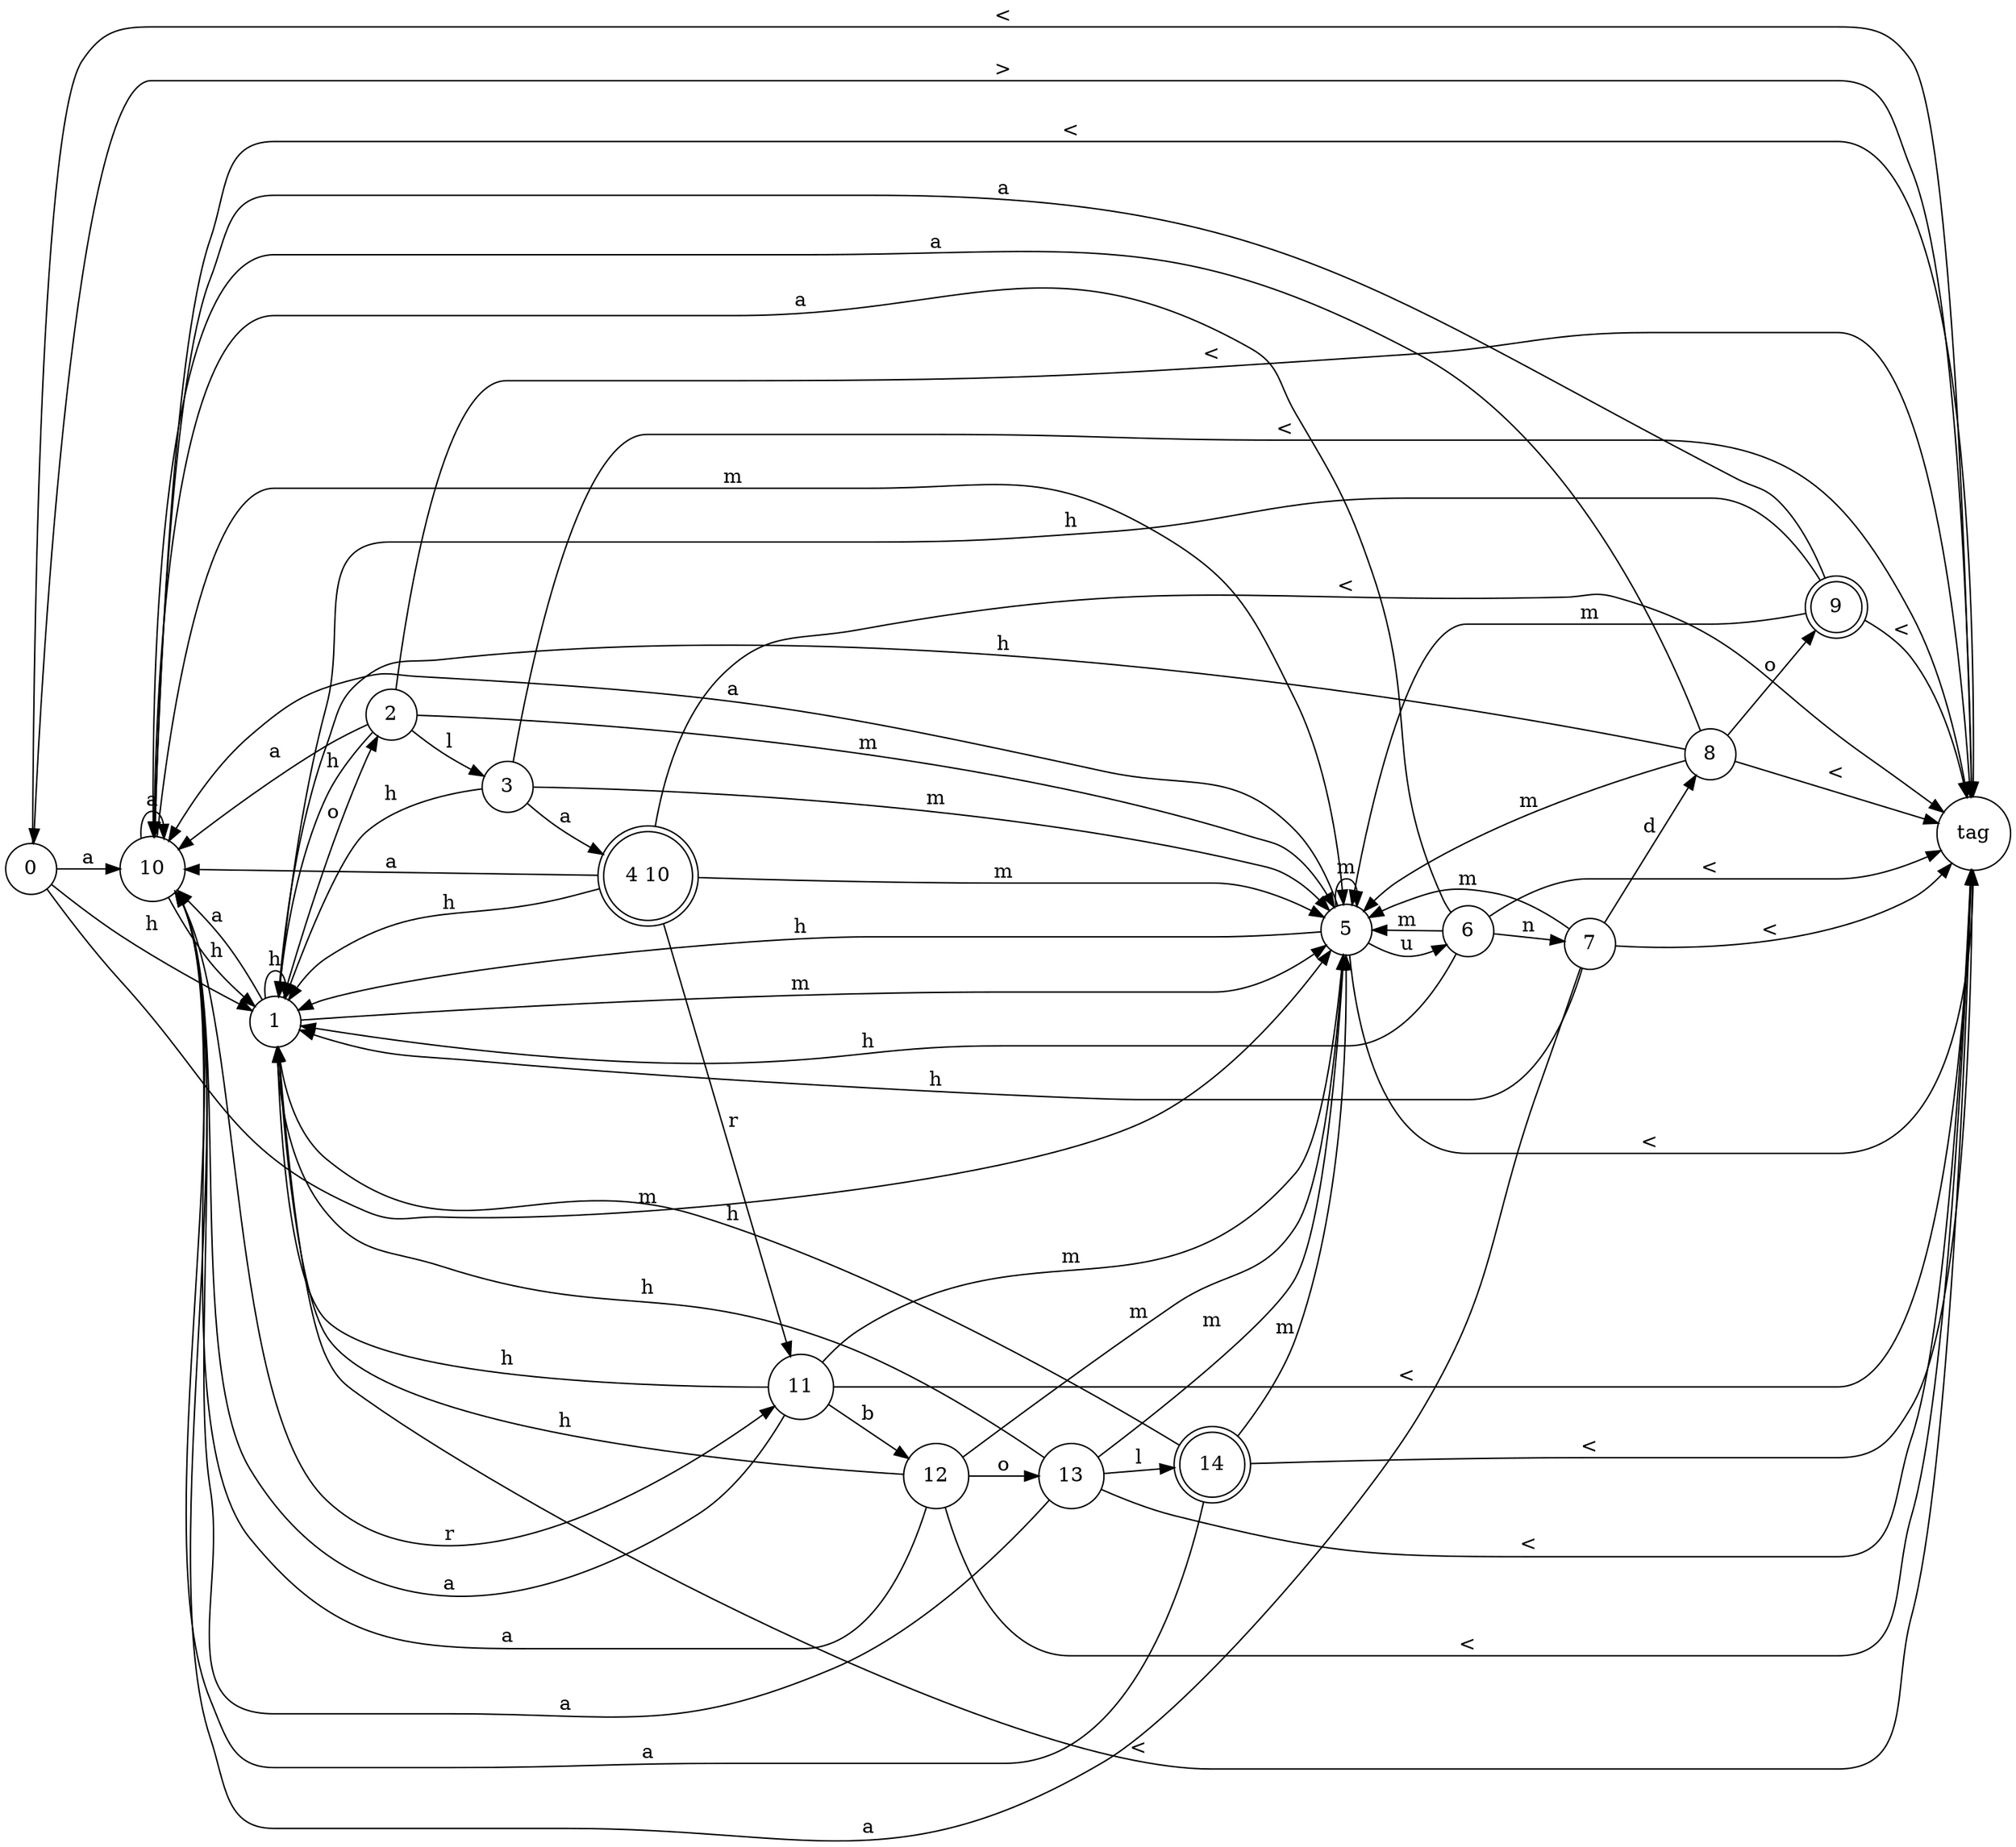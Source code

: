digraph {
rankdir = "LR";
// NODES
node [shape=circle] Node_0[label="0"];
node [shape=circle] Node_10[label="10"];
node [shape=circle] Node_1[label="1"];
node [shape=circle] Node_tag[label="tag"];
node [shape=circle] Node_5[label="5"];
node [shape=circle] Node_11[label="11"];
node [shape=circle] Node_2[label="2"];
node [shape=circle] Node_6[label="6"];
node [shape=circle] Node_12[label="12"];
node [shape=circle] Node_3[label="3"];
node [shape=circle] Node_7[label="7"];
node [shape=circle] Node_13[label="13"];
node [shape=doublecircle] Node_4_10[label="4 10"];
node [shape=circle] Node_8[label="8"];
node [shape=doublecircle] Node_14[label="14"];
node [shape=doublecircle] Node_9[label="9"];

// TRANSITIONS
Node_0 -> Node_10 [label="a"];
Node_0 -> Node_1 [label="h"];
Node_0 -> Node_tag [label="<"];
Node_0 -> Node_5 [label="m"];
Node_10 -> Node_10 [label="a"];
Node_10 -> Node_11 [label="r"];
Node_10 -> Node_1 [label="h"];
Node_10 -> Node_tag [label="<"];
Node_10 -> Node_5 [label="m"];
Node_1 -> Node_10 [label="a"];
Node_1 -> Node_1 [label="h"];
Node_1 -> Node_tag [label="<"];
Node_1 -> Node_5 [label="m"];
Node_1 -> Node_2 [label="o"];
Node_tag -> Node_0 [label=">"];
Node_5 -> Node_10 [label="a"];
Node_5 -> Node_6 [label="u"];
Node_5 -> Node_1 [label="h"];
Node_5 -> Node_tag [label="<"];
Node_5 -> Node_5 [label="m"];
Node_11 -> Node_10 [label="a"];
Node_11 -> Node_12 [label="b"];
Node_11 -> Node_1 [label="h"];
Node_11 -> Node_tag [label="<"];
Node_11 -> Node_5 [label="m"];
Node_2 -> Node_10 [label="a"];
Node_2 -> Node_1 [label="h"];
Node_2 -> Node_tag [label="<"];
Node_2 -> Node_3 [label="l"];
Node_2 -> Node_5 [label="m"];
Node_6 -> Node_10 [label="a"];
Node_6 -> Node_1 [label="h"];
Node_6 -> Node_tag [label="<"];
Node_6 -> Node_5 [label="m"];
Node_6 -> Node_7 [label="n"];
Node_12 -> Node_10 [label="a"];
Node_12 -> Node_1 [label="h"];
Node_12 -> Node_tag [label="<"];
Node_12 -> Node_5 [label="m"];
Node_12 -> Node_13 [label="o"];
Node_3 -> Node_4_10 [label="a"];
Node_3 -> Node_1 [label="h"];
Node_3 -> Node_tag [label="<"];
Node_3 -> Node_5 [label="m"];
Node_7 -> Node_10 [label="a"];
Node_7 -> Node_8 [label="d"];
Node_7 -> Node_1 [label="h"];
Node_7 -> Node_tag [label="<"];
Node_7 -> Node_5 [label="m"];
Node_13 -> Node_10 [label="a"];
Node_13 -> Node_1 [label="h"];
Node_13 -> Node_tag [label="<"];
Node_13 -> Node_14 [label="l"];
Node_13 -> Node_5 [label="m"];
Node_4_10 -> Node_10 [label="a"];
Node_4_10 -> Node_11 [label="r"];
Node_4_10 -> Node_1 [label="h"];
Node_4_10 -> Node_tag [label="<"];
Node_4_10 -> Node_5 [label="m"];
Node_8 -> Node_10 [label="a"];
Node_8 -> Node_1 [label="h"];
Node_8 -> Node_tag [label="<"];
Node_8 -> Node_5 [label="m"];
Node_8 -> Node_9 [label="o"];
Node_14 -> Node_10 [label="a"];
Node_14 -> Node_1 [label="h"];
Node_14 -> Node_tag [label="<"];
Node_14 -> Node_5 [label="m"];
Node_9 -> Node_10 [label="a"];
Node_9 -> Node_1 [label="h"];
Node_9 -> Node_tag [label="<"];
Node_9 -> Node_5 [label="m"];
}